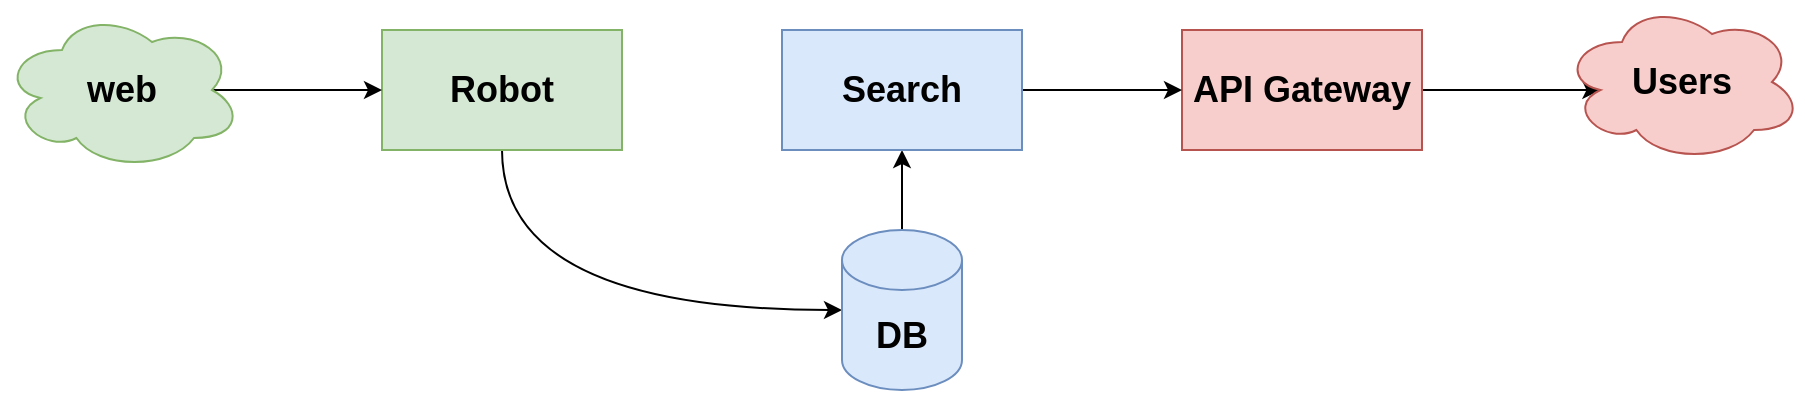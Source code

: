 <mxfile version="15.5.0" type="device"><diagram id="CEYRWdpChEzxiE2LD2YT" name="Page-1"><mxGraphModel dx="1422" dy="740" grid="1" gridSize="10" guides="1" tooltips="1" connect="1" arrows="1" fold="1" page="1" pageScale="1" pageWidth="827" pageHeight="1169" math="0" shadow="0"><root><mxCell id="0"/><mxCell id="1" parent="0"/><mxCell id="nyn-IuXYBMI1y7GjuEk_-20" style="edgeStyle=none;curved=1;orthogonalLoop=1;jettySize=auto;html=1;exitX=0.5;exitY=1;exitDx=0;exitDy=0;entryX=0;entryY=0.5;entryDx=0;entryDy=0;entryPerimeter=0;" edge="1" parent="1" source="nyn-IuXYBMI1y7GjuEk_-2" target="nyn-IuXYBMI1y7GjuEk_-8"><mxGeometry relative="1" as="geometry"><Array as="points"><mxPoint x="580" y="599"/></Array></mxGeometry></mxCell><mxCell id="nyn-IuXYBMI1y7GjuEk_-2" value="&lt;font style=&quot;font-size: 18px&quot;&gt;&lt;b&gt;Robot&lt;/b&gt;&lt;/font&gt;" style="rounded=0;whiteSpace=wrap;html=1;fillColor=#d5e8d4;strokeColor=#82b366;" vertex="1" parent="1"><mxGeometry x="520" y="459" width="120" height="60" as="geometry"/></mxCell><mxCell id="nyn-IuXYBMI1y7GjuEk_-7" style="edgeStyle=none;curved=1;orthogonalLoop=1;jettySize=auto;html=1;exitX=0.5;exitY=0;exitDx=0;exitDy=0;exitPerimeter=0;entryX=0.5;entryY=1;entryDx=0;entryDy=0;" edge="1" parent="1" source="nyn-IuXYBMI1y7GjuEk_-8" target="nyn-IuXYBMI1y7GjuEk_-12"><mxGeometry relative="1" as="geometry"/></mxCell><mxCell id="nyn-IuXYBMI1y7GjuEk_-8" value="&lt;font style=&quot;font-size: 18px&quot;&gt;&lt;b&gt;DB&lt;/b&gt;&lt;/font&gt;" style="shape=cylinder3;whiteSpace=wrap;html=1;boundedLbl=1;backgroundOutline=1;size=15;fillColor=#dae8fc;strokeColor=#6c8ebf;" vertex="1" parent="1"><mxGeometry x="750" y="559" width="60" height="80" as="geometry"/></mxCell><mxCell id="nyn-IuXYBMI1y7GjuEk_-9" style="edgeStyle=none;curved=1;orthogonalLoop=1;jettySize=auto;html=1;exitX=1;exitY=0.5;exitDx=0;exitDy=0;entryX=0.16;entryY=0.55;entryDx=0;entryDy=0;entryPerimeter=0;fontSize=18;" edge="1" parent="1" source="nyn-IuXYBMI1y7GjuEk_-10" target="nyn-IuXYBMI1y7GjuEk_-17"><mxGeometry relative="1" as="geometry"/></mxCell><mxCell id="nyn-IuXYBMI1y7GjuEk_-10" value="&lt;b&gt;&lt;font style=&quot;font-size: 18px&quot;&gt;API Gateway&lt;/font&gt;&lt;/b&gt;" style="rounded=0;whiteSpace=wrap;html=1;fillColor=#f8cecc;strokeColor=#b85450;" vertex="1" parent="1"><mxGeometry x="920" y="459" width="120" height="60" as="geometry"/></mxCell><mxCell id="nyn-IuXYBMI1y7GjuEk_-11" style="edgeStyle=none;curved=1;orthogonalLoop=1;jettySize=auto;html=1;exitX=1;exitY=0.5;exitDx=0;exitDy=0;entryX=0;entryY=0.5;entryDx=0;entryDy=0;" edge="1" parent="1" source="nyn-IuXYBMI1y7GjuEk_-12" target="nyn-IuXYBMI1y7GjuEk_-10"><mxGeometry relative="1" as="geometry"/></mxCell><mxCell id="nyn-IuXYBMI1y7GjuEk_-12" value="&lt;b style=&quot;font-size: 18px&quot;&gt;Search&lt;/b&gt;" style="rounded=0;whiteSpace=wrap;html=1;fillColor=#dae8fc;strokeColor=#6c8ebf;" vertex="1" parent="1"><mxGeometry x="720" y="459" width="120" height="60" as="geometry"/></mxCell><mxCell id="nyn-IuXYBMI1y7GjuEk_-15" style="edgeStyle=none;curved=1;orthogonalLoop=1;jettySize=auto;html=1;exitX=0.875;exitY=0.5;exitDx=0;exitDy=0;exitPerimeter=0;entryX=0;entryY=0.5;entryDx=0;entryDy=0;" edge="1" parent="1" source="nyn-IuXYBMI1y7GjuEk_-16" target="nyn-IuXYBMI1y7GjuEk_-2"><mxGeometry relative="1" as="geometry"/></mxCell><mxCell id="nyn-IuXYBMI1y7GjuEk_-16" value="&lt;b&gt;&lt;font style=&quot;font-size: 18px&quot;&gt;web&lt;/font&gt;&lt;/b&gt;" style="ellipse;shape=cloud;whiteSpace=wrap;html=1;fontSize=18;fillColor=#d5e8d4;strokeColor=#82b366;" vertex="1" parent="1"><mxGeometry x="330" y="449" width="120" height="80" as="geometry"/></mxCell><mxCell id="nyn-IuXYBMI1y7GjuEk_-17" value="&lt;b&gt;&lt;font style=&quot;font-size: 18px&quot;&gt;Users&lt;/font&gt;&lt;/b&gt;" style="ellipse;shape=cloud;whiteSpace=wrap;html=1;fontSize=18;fillColor=#f8cecc;strokeColor=#b85450;" vertex="1" parent="1"><mxGeometry x="1110" y="445" width="120" height="80" as="geometry"/></mxCell></root></mxGraphModel></diagram></mxfile>